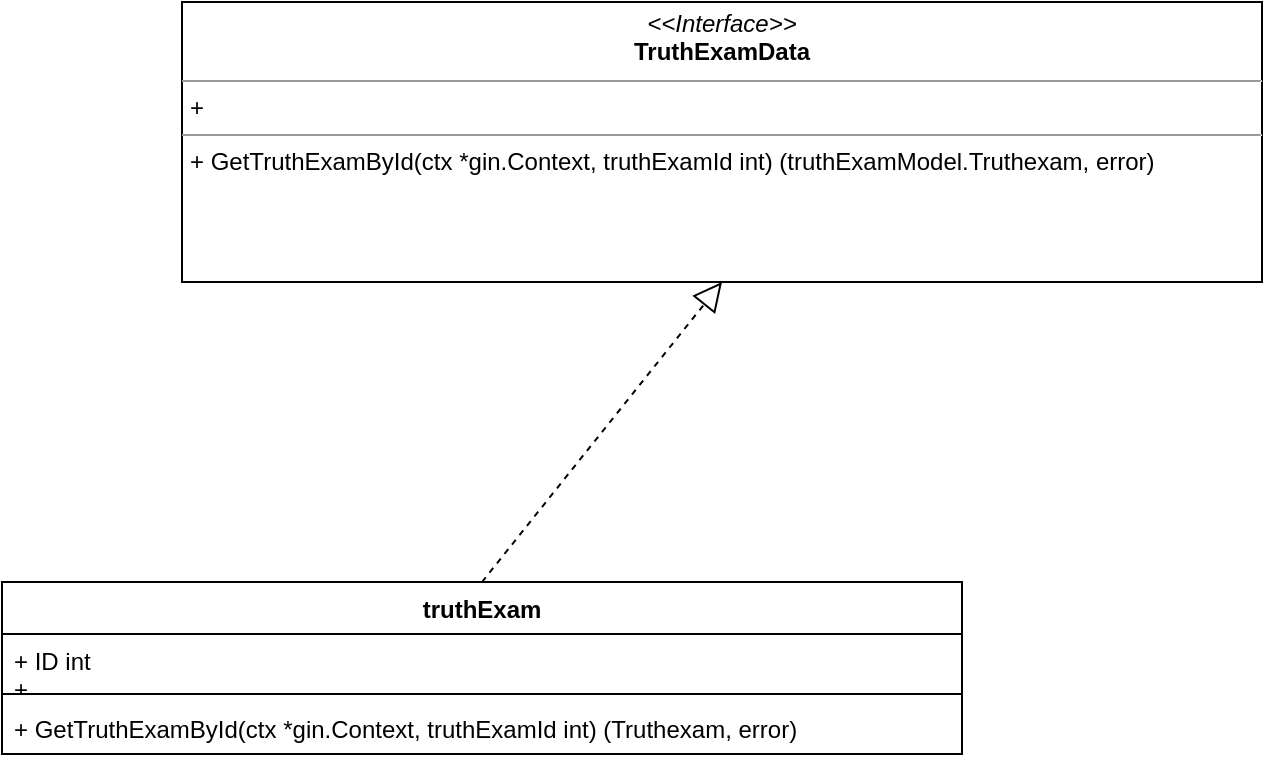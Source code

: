 <mxfile version="14.2.9" type="github">
  <diagram id="C5RBs43oDa-KdzZeNtuy" name="Page-1">
    <mxGraphModel dx="359" dy="547" grid="1" gridSize="10" guides="1" tooltips="1" connect="1" arrows="1" fold="1" page="1" pageScale="1" pageWidth="827" pageHeight="1169" math="0" shadow="0">
      <root>
        <mxCell id="WIyWlLk6GJQsqaUBKTNV-0" />
        <mxCell id="WIyWlLk6GJQsqaUBKTNV-1" parent="WIyWlLk6GJQsqaUBKTNV-0" />
        <mxCell id="qFpnkImESvrGOGHC8j1c-0" value="&lt;p style=&quot;margin: 0px ; margin-top: 4px ; text-align: center&quot;&gt;&lt;i&gt;&amp;lt;&amp;lt;Interface&amp;gt;&amp;gt;&lt;/i&gt;&lt;br&gt;&lt;b&gt;TruthExamData&lt;/b&gt;&lt;/p&gt;&lt;hr size=&quot;1&quot;&gt;&lt;p style=&quot;margin: 0px ; margin-left: 4px&quot;&gt;+&lt;br&gt;&lt;/p&gt;&lt;hr size=&quot;1&quot;&gt;&lt;p style=&quot;margin: 0px ; margin-left: 4px&quot;&gt;+&amp;nbsp;GetTruthExamById(ctx *gin.Context, truthExamId int) (truthExamModel.Truthexam, error)&lt;/p&gt;" style="verticalAlign=top;align=left;overflow=fill;fontSize=12;fontFamily=Helvetica;html=1;" vertex="1" parent="WIyWlLk6GJQsqaUBKTNV-1">
          <mxGeometry x="940" y="160" width="540" height="140" as="geometry" />
        </mxCell>
        <mxCell id="qFpnkImESvrGOGHC8j1c-1" value="truthExam" style="swimlane;fontStyle=1;align=center;verticalAlign=top;childLayout=stackLayout;horizontal=1;startSize=26;horizontalStack=0;resizeParent=1;resizeParentMax=0;resizeLast=0;collapsible=1;marginBottom=0;" vertex="1" parent="WIyWlLk6GJQsqaUBKTNV-1">
          <mxGeometry x="850" y="450" width="480" height="86" as="geometry" />
        </mxCell>
        <mxCell id="qFpnkImESvrGOGHC8j1c-2" value="+ ID int &#xa;+" style="text;strokeColor=none;fillColor=none;align=left;verticalAlign=top;spacingLeft=4;spacingRight=4;overflow=hidden;rotatable=0;points=[[0,0.5],[1,0.5]];portConstraint=eastwest;" vertex="1" parent="qFpnkImESvrGOGHC8j1c-1">
          <mxGeometry y="26" width="480" height="26" as="geometry" />
        </mxCell>
        <mxCell id="qFpnkImESvrGOGHC8j1c-3" value="" style="line;strokeWidth=1;fillColor=none;align=left;verticalAlign=middle;spacingTop=-1;spacingLeft=3;spacingRight=3;rotatable=0;labelPosition=right;points=[];portConstraint=eastwest;" vertex="1" parent="qFpnkImESvrGOGHC8j1c-1">
          <mxGeometry y="52" width="480" height="8" as="geometry" />
        </mxCell>
        <mxCell id="qFpnkImESvrGOGHC8j1c-4" value="+ GetTruthExamById(ctx *gin.Context, truthExamId int) (Truthexam, error)" style="text;strokeColor=none;fillColor=none;align=left;verticalAlign=top;spacingLeft=4;spacingRight=4;overflow=hidden;rotatable=0;points=[[0,0.5],[1,0.5]];portConstraint=eastwest;" vertex="1" parent="qFpnkImESvrGOGHC8j1c-1">
          <mxGeometry y="60" width="480" height="26" as="geometry" />
        </mxCell>
        <mxCell id="qFpnkImESvrGOGHC8j1c-5" value="" style="endArrow=block;dashed=1;endFill=0;endSize=12;html=1;exitX=0.5;exitY=0;exitDx=0;exitDy=0;entryX=0.5;entryY=1;entryDx=0;entryDy=0;" edge="1" parent="WIyWlLk6GJQsqaUBKTNV-1" source="qFpnkImESvrGOGHC8j1c-1" target="qFpnkImESvrGOGHC8j1c-0">
          <mxGeometry width="160" relative="1" as="geometry">
            <mxPoint x="1100" y="400" as="sourcePoint" />
            <mxPoint x="1260" y="400" as="targetPoint" />
          </mxGeometry>
        </mxCell>
      </root>
    </mxGraphModel>
  </diagram>
</mxfile>
